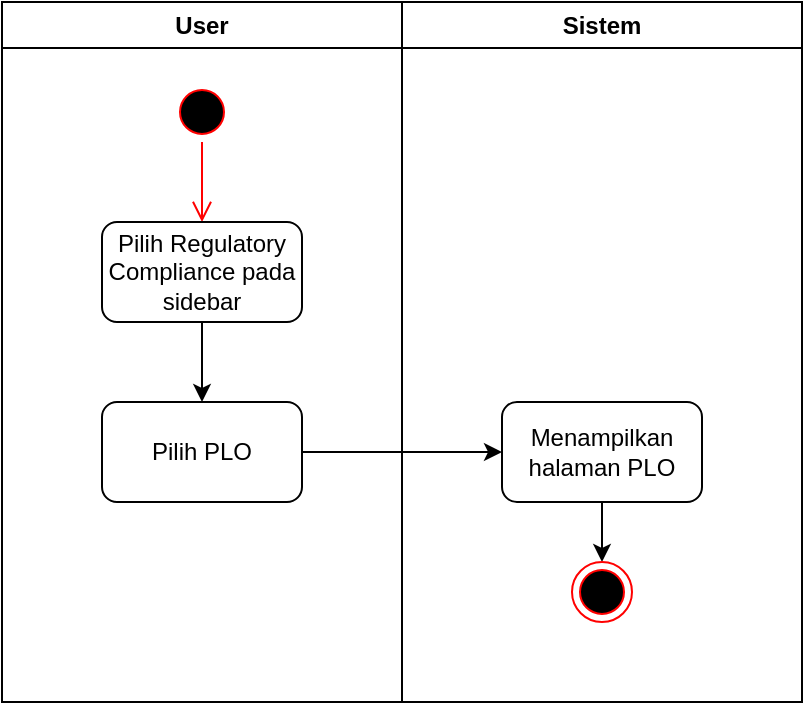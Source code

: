 <mxfile>
    <diagram id="gfCSxNtTpPFD9gn5Gr9L" name="Page-1">
        <mxGraphModel dx="1191" dy="441" grid="1" gridSize="10" guides="1" tooltips="1" connect="1" arrows="1" fold="1" page="1" pageScale="1" pageWidth="850" pageHeight="1100" math="0" shadow="0">
            <root>
                <mxCell id="0"/>
                <mxCell id="1" parent="0"/>
                <mxCell id="27" value="User" style="swimlane;whiteSpace=wrap;html=1;" parent="1" vertex="1">
                    <mxGeometry x="80" y="80" width="200" height="350" as="geometry"/>
                </mxCell>
                <mxCell id="28" value="" style="ellipse;html=1;shape=startState;fillColor=#000000;strokeColor=#ff0000;" parent="27" vertex="1">
                    <mxGeometry x="85" y="40" width="30" height="30" as="geometry"/>
                </mxCell>
                <mxCell id="29" value="" style="edgeStyle=orthogonalEdgeStyle;html=1;verticalAlign=bottom;endArrow=open;endSize=8;strokeColor=#ff0000;entryX=0.5;entryY=0;entryDx=0;entryDy=0;" parent="27" source="28" target="30" edge="1">
                    <mxGeometry relative="1" as="geometry">
                        <mxPoint x="100" y="130" as="targetPoint"/>
                    </mxGeometry>
                </mxCell>
                <mxCell id="44" value="" style="edgeStyle=none;html=1;" edge="1" parent="27" source="30" target="32">
                    <mxGeometry relative="1" as="geometry"/>
                </mxCell>
                <mxCell id="30" value="Pilih Regulatory Compliance pada sidebar" style="rounded=1;whiteSpace=wrap;html=1;" parent="27" vertex="1">
                    <mxGeometry x="50" y="110" width="100" height="50" as="geometry"/>
                </mxCell>
                <mxCell id="32" value="Pilih PLO" style="rounded=1;whiteSpace=wrap;html=1;" parent="27" vertex="1">
                    <mxGeometry x="50" y="200" width="100" height="50" as="geometry"/>
                </mxCell>
                <mxCell id="34" value="Sistem" style="swimlane;whiteSpace=wrap;html=1;" parent="1" vertex="1">
                    <mxGeometry x="280" y="80" width="200" height="350" as="geometry"/>
                </mxCell>
                <mxCell id="45" value="" style="edgeStyle=none;html=1;" edge="1" parent="34" source="35" target="38">
                    <mxGeometry relative="1" as="geometry"/>
                </mxCell>
                <mxCell id="35" value="Menampilkan halaman PLO" style="rounded=1;whiteSpace=wrap;html=1;" parent="34" vertex="1">
                    <mxGeometry x="50" y="200" width="100" height="50" as="geometry"/>
                </mxCell>
                <mxCell id="38" value="" style="ellipse;html=1;shape=endState;fillColor=#000000;strokeColor=#ff0000;" parent="34" vertex="1">
                    <mxGeometry x="85" y="280" width="30" height="30" as="geometry"/>
                </mxCell>
                <mxCell id="43" value="" style="edgeStyle=none;html=1;" edge="1" parent="1" source="32" target="35">
                    <mxGeometry relative="1" as="geometry"/>
                </mxCell>
            </root>
        </mxGraphModel>
    </diagram>
</mxfile>